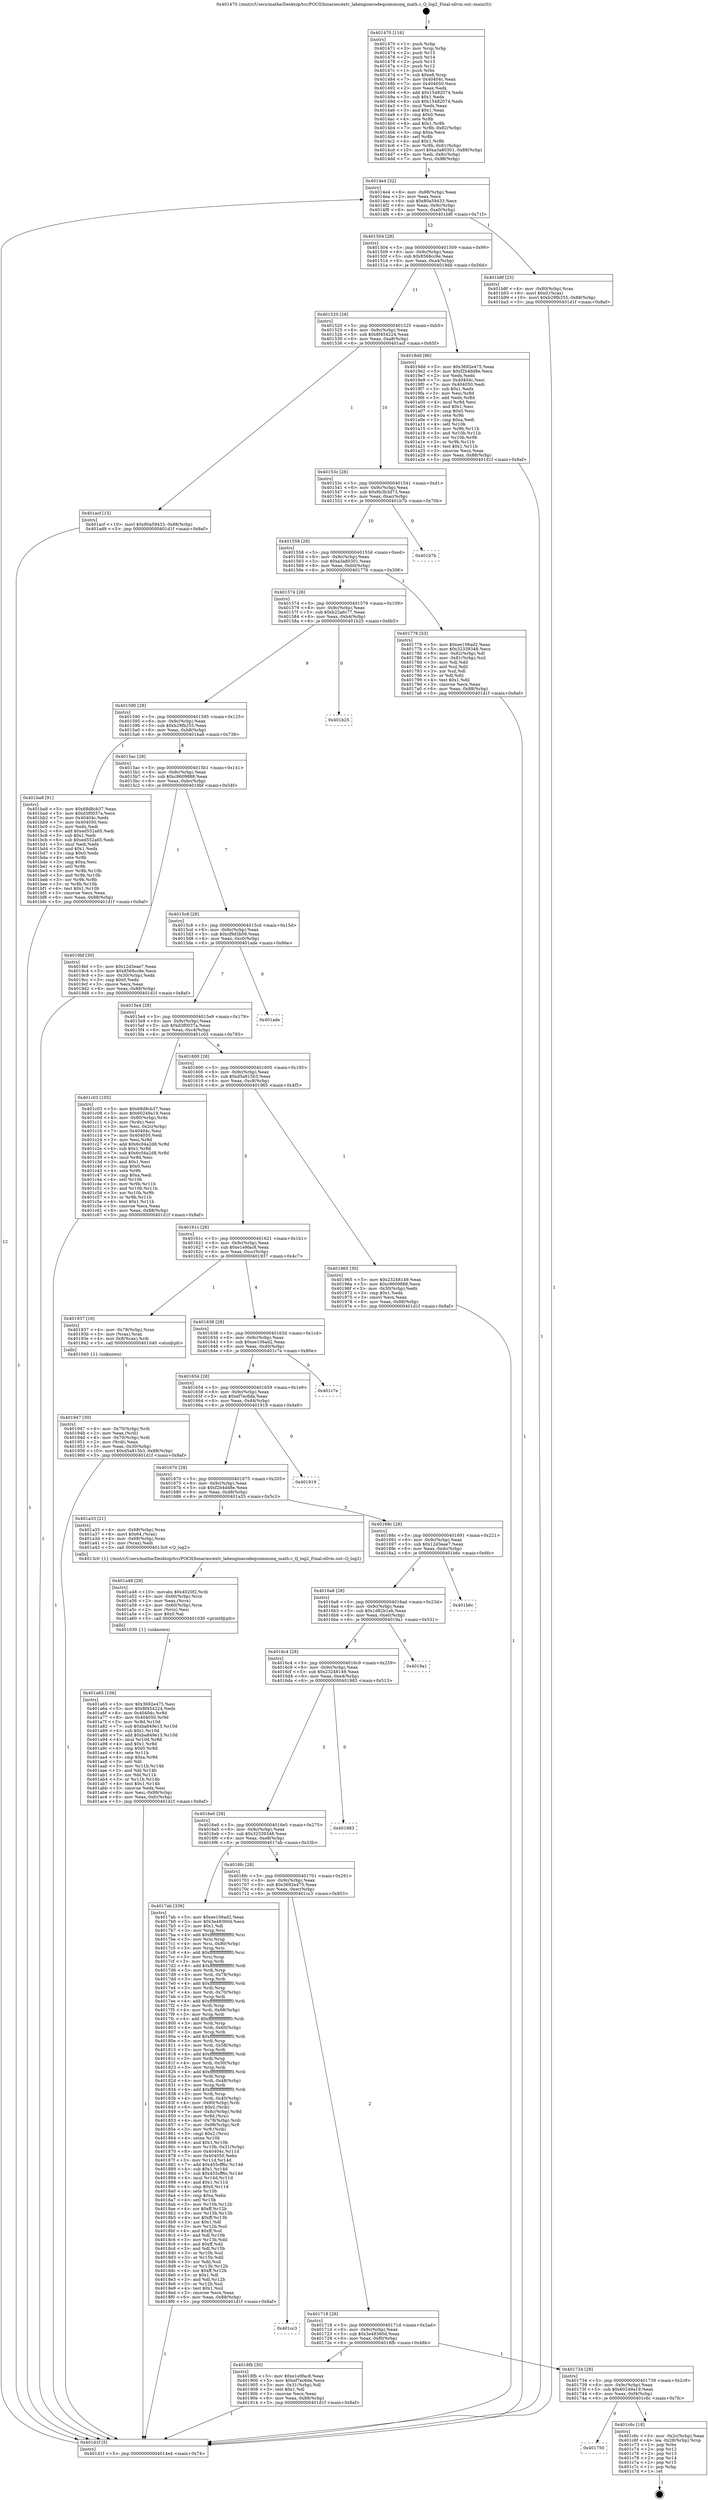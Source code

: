 digraph "0x401470" {
  label = "0x401470 (/mnt/c/Users/mathe/Desktop/tcc/POCII/binaries/extr_labenginecodeqcommonq_math.c_Q_log2_Final-ollvm.out::main(0))"
  labelloc = "t"
  node[shape=record]

  Entry [label="",width=0.3,height=0.3,shape=circle,fillcolor=black,style=filled]
  "0x4014e4" [label="{
     0x4014e4 [32]\l
     | [instrs]\l
     &nbsp;&nbsp;0x4014e4 \<+6\>: mov -0x88(%rbp),%eax\l
     &nbsp;&nbsp;0x4014ea \<+2\>: mov %eax,%ecx\l
     &nbsp;&nbsp;0x4014ec \<+6\>: sub $0x80a59433,%ecx\l
     &nbsp;&nbsp;0x4014f2 \<+6\>: mov %eax,-0x9c(%rbp)\l
     &nbsp;&nbsp;0x4014f8 \<+6\>: mov %ecx,-0xa0(%rbp)\l
     &nbsp;&nbsp;0x4014fe \<+6\>: je 0000000000401b8f \<main+0x71f\>\l
  }"]
  "0x401b8f" [label="{
     0x401b8f [25]\l
     | [instrs]\l
     &nbsp;&nbsp;0x401b8f \<+4\>: mov -0x80(%rbp),%rax\l
     &nbsp;&nbsp;0x401b93 \<+6\>: movl $0x0,(%rax)\l
     &nbsp;&nbsp;0x401b99 \<+10\>: movl $0xb29fb255,-0x88(%rbp)\l
     &nbsp;&nbsp;0x401ba3 \<+5\>: jmp 0000000000401d1f \<main+0x8af\>\l
  }"]
  "0x401504" [label="{
     0x401504 [28]\l
     | [instrs]\l
     &nbsp;&nbsp;0x401504 \<+5\>: jmp 0000000000401509 \<main+0x99\>\l
     &nbsp;&nbsp;0x401509 \<+6\>: mov -0x9c(%rbp),%eax\l
     &nbsp;&nbsp;0x40150f \<+5\>: sub $0x8568cc9e,%eax\l
     &nbsp;&nbsp;0x401514 \<+6\>: mov %eax,-0xa4(%rbp)\l
     &nbsp;&nbsp;0x40151a \<+6\>: je 00000000004019dd \<main+0x56d\>\l
  }"]
  Exit [label="",width=0.3,height=0.3,shape=circle,fillcolor=black,style=filled,peripheries=2]
  "0x4019dd" [label="{
     0x4019dd [86]\l
     | [instrs]\l
     &nbsp;&nbsp;0x4019dd \<+5\>: mov $0x3692e475,%eax\l
     &nbsp;&nbsp;0x4019e2 \<+5\>: mov $0xf2b4dd8e,%ecx\l
     &nbsp;&nbsp;0x4019e7 \<+2\>: xor %edx,%edx\l
     &nbsp;&nbsp;0x4019e9 \<+7\>: mov 0x40404c,%esi\l
     &nbsp;&nbsp;0x4019f0 \<+7\>: mov 0x404050,%edi\l
     &nbsp;&nbsp;0x4019f7 \<+3\>: sub $0x1,%edx\l
     &nbsp;&nbsp;0x4019fa \<+3\>: mov %esi,%r8d\l
     &nbsp;&nbsp;0x4019fd \<+3\>: add %edx,%r8d\l
     &nbsp;&nbsp;0x401a00 \<+4\>: imul %r8d,%esi\l
     &nbsp;&nbsp;0x401a04 \<+3\>: and $0x1,%esi\l
     &nbsp;&nbsp;0x401a07 \<+3\>: cmp $0x0,%esi\l
     &nbsp;&nbsp;0x401a0a \<+4\>: sete %r9b\l
     &nbsp;&nbsp;0x401a0e \<+3\>: cmp $0xa,%edi\l
     &nbsp;&nbsp;0x401a11 \<+4\>: setl %r10b\l
     &nbsp;&nbsp;0x401a15 \<+3\>: mov %r9b,%r11b\l
     &nbsp;&nbsp;0x401a18 \<+3\>: and %r10b,%r11b\l
     &nbsp;&nbsp;0x401a1b \<+3\>: xor %r10b,%r9b\l
     &nbsp;&nbsp;0x401a1e \<+3\>: or %r9b,%r11b\l
     &nbsp;&nbsp;0x401a21 \<+4\>: test $0x1,%r11b\l
     &nbsp;&nbsp;0x401a25 \<+3\>: cmovne %ecx,%eax\l
     &nbsp;&nbsp;0x401a28 \<+6\>: mov %eax,-0x88(%rbp)\l
     &nbsp;&nbsp;0x401a2e \<+5\>: jmp 0000000000401d1f \<main+0x8af\>\l
  }"]
  "0x401520" [label="{
     0x401520 [28]\l
     | [instrs]\l
     &nbsp;&nbsp;0x401520 \<+5\>: jmp 0000000000401525 \<main+0xb5\>\l
     &nbsp;&nbsp;0x401525 \<+6\>: mov -0x9c(%rbp),%eax\l
     &nbsp;&nbsp;0x40152b \<+5\>: sub $0x8f454224,%eax\l
     &nbsp;&nbsp;0x401530 \<+6\>: mov %eax,-0xa8(%rbp)\l
     &nbsp;&nbsp;0x401536 \<+6\>: je 0000000000401acf \<main+0x65f\>\l
  }"]
  "0x401750" [label="{
     0x401750\l
  }", style=dashed]
  "0x401acf" [label="{
     0x401acf [15]\l
     | [instrs]\l
     &nbsp;&nbsp;0x401acf \<+10\>: movl $0x80a59433,-0x88(%rbp)\l
     &nbsp;&nbsp;0x401ad9 \<+5\>: jmp 0000000000401d1f \<main+0x8af\>\l
  }"]
  "0x40153c" [label="{
     0x40153c [28]\l
     | [instrs]\l
     &nbsp;&nbsp;0x40153c \<+5\>: jmp 0000000000401541 \<main+0xd1\>\l
     &nbsp;&nbsp;0x401541 \<+6\>: mov -0x9c(%rbp),%eax\l
     &nbsp;&nbsp;0x401547 \<+5\>: sub $0x9b3b3d73,%eax\l
     &nbsp;&nbsp;0x40154c \<+6\>: mov %eax,-0xac(%rbp)\l
     &nbsp;&nbsp;0x401552 \<+6\>: je 0000000000401b7b \<main+0x70b\>\l
  }"]
  "0x401c6c" [label="{
     0x401c6c [18]\l
     | [instrs]\l
     &nbsp;&nbsp;0x401c6c \<+3\>: mov -0x2c(%rbp),%eax\l
     &nbsp;&nbsp;0x401c6f \<+4\>: lea -0x28(%rbp),%rsp\l
     &nbsp;&nbsp;0x401c73 \<+1\>: pop %rbx\l
     &nbsp;&nbsp;0x401c74 \<+2\>: pop %r12\l
     &nbsp;&nbsp;0x401c76 \<+2\>: pop %r13\l
     &nbsp;&nbsp;0x401c78 \<+2\>: pop %r14\l
     &nbsp;&nbsp;0x401c7a \<+2\>: pop %r15\l
     &nbsp;&nbsp;0x401c7c \<+1\>: pop %rbp\l
     &nbsp;&nbsp;0x401c7d \<+1\>: ret\l
  }"]
  "0x401b7b" [label="{
     0x401b7b\l
  }", style=dashed]
  "0x401558" [label="{
     0x401558 [28]\l
     | [instrs]\l
     &nbsp;&nbsp;0x401558 \<+5\>: jmp 000000000040155d \<main+0xed\>\l
     &nbsp;&nbsp;0x40155d \<+6\>: mov -0x9c(%rbp),%eax\l
     &nbsp;&nbsp;0x401563 \<+5\>: sub $0xa3a80301,%eax\l
     &nbsp;&nbsp;0x401568 \<+6\>: mov %eax,-0xb0(%rbp)\l
     &nbsp;&nbsp;0x40156e \<+6\>: je 0000000000401776 \<main+0x306\>\l
  }"]
  "0x401a65" [label="{
     0x401a65 [106]\l
     | [instrs]\l
     &nbsp;&nbsp;0x401a65 \<+5\>: mov $0x3692e475,%esi\l
     &nbsp;&nbsp;0x401a6a \<+5\>: mov $0x8f454224,%edx\l
     &nbsp;&nbsp;0x401a6f \<+8\>: mov 0x40404c,%r8d\l
     &nbsp;&nbsp;0x401a77 \<+8\>: mov 0x404050,%r9d\l
     &nbsp;&nbsp;0x401a7f \<+3\>: mov %r8d,%r10d\l
     &nbsp;&nbsp;0x401a82 \<+7\>: sub $0xba849e13,%r10d\l
     &nbsp;&nbsp;0x401a89 \<+4\>: sub $0x1,%r10d\l
     &nbsp;&nbsp;0x401a8d \<+7\>: add $0xba849e13,%r10d\l
     &nbsp;&nbsp;0x401a94 \<+4\>: imul %r10d,%r8d\l
     &nbsp;&nbsp;0x401a98 \<+4\>: and $0x1,%r8d\l
     &nbsp;&nbsp;0x401a9c \<+4\>: cmp $0x0,%r8d\l
     &nbsp;&nbsp;0x401aa0 \<+4\>: sete %r11b\l
     &nbsp;&nbsp;0x401aa4 \<+4\>: cmp $0xa,%r9d\l
     &nbsp;&nbsp;0x401aa8 \<+3\>: setl %bl\l
     &nbsp;&nbsp;0x401aab \<+3\>: mov %r11b,%r14b\l
     &nbsp;&nbsp;0x401aae \<+3\>: and %bl,%r14b\l
     &nbsp;&nbsp;0x401ab1 \<+3\>: xor %bl,%r11b\l
     &nbsp;&nbsp;0x401ab4 \<+3\>: or %r11b,%r14b\l
     &nbsp;&nbsp;0x401ab7 \<+4\>: test $0x1,%r14b\l
     &nbsp;&nbsp;0x401abb \<+3\>: cmovne %edx,%esi\l
     &nbsp;&nbsp;0x401abe \<+6\>: mov %esi,-0x88(%rbp)\l
     &nbsp;&nbsp;0x401ac4 \<+6\>: mov %eax,-0xfc(%rbp)\l
     &nbsp;&nbsp;0x401aca \<+5\>: jmp 0000000000401d1f \<main+0x8af\>\l
  }"]
  "0x401776" [label="{
     0x401776 [53]\l
     | [instrs]\l
     &nbsp;&nbsp;0x401776 \<+5\>: mov $0xee106ad2,%eax\l
     &nbsp;&nbsp;0x40177b \<+5\>: mov $0x32339348,%ecx\l
     &nbsp;&nbsp;0x401780 \<+6\>: mov -0x82(%rbp),%dl\l
     &nbsp;&nbsp;0x401786 \<+7\>: mov -0x81(%rbp),%sil\l
     &nbsp;&nbsp;0x40178d \<+3\>: mov %dl,%dil\l
     &nbsp;&nbsp;0x401790 \<+3\>: and %sil,%dil\l
     &nbsp;&nbsp;0x401793 \<+3\>: xor %sil,%dl\l
     &nbsp;&nbsp;0x401796 \<+3\>: or %dl,%dil\l
     &nbsp;&nbsp;0x401799 \<+4\>: test $0x1,%dil\l
     &nbsp;&nbsp;0x40179d \<+3\>: cmovne %ecx,%eax\l
     &nbsp;&nbsp;0x4017a0 \<+6\>: mov %eax,-0x88(%rbp)\l
     &nbsp;&nbsp;0x4017a6 \<+5\>: jmp 0000000000401d1f \<main+0x8af\>\l
  }"]
  "0x401574" [label="{
     0x401574 [28]\l
     | [instrs]\l
     &nbsp;&nbsp;0x401574 \<+5\>: jmp 0000000000401579 \<main+0x109\>\l
     &nbsp;&nbsp;0x401579 \<+6\>: mov -0x9c(%rbp),%eax\l
     &nbsp;&nbsp;0x40157f \<+5\>: sub $0xb22a6c77,%eax\l
     &nbsp;&nbsp;0x401584 \<+6\>: mov %eax,-0xb4(%rbp)\l
     &nbsp;&nbsp;0x40158a \<+6\>: je 0000000000401b25 \<main+0x6b5\>\l
  }"]
  "0x401d1f" [label="{
     0x401d1f [5]\l
     | [instrs]\l
     &nbsp;&nbsp;0x401d1f \<+5\>: jmp 00000000004014e4 \<main+0x74\>\l
  }"]
  "0x401470" [label="{
     0x401470 [116]\l
     | [instrs]\l
     &nbsp;&nbsp;0x401470 \<+1\>: push %rbp\l
     &nbsp;&nbsp;0x401471 \<+3\>: mov %rsp,%rbp\l
     &nbsp;&nbsp;0x401474 \<+2\>: push %r15\l
     &nbsp;&nbsp;0x401476 \<+2\>: push %r14\l
     &nbsp;&nbsp;0x401478 \<+2\>: push %r13\l
     &nbsp;&nbsp;0x40147a \<+2\>: push %r12\l
     &nbsp;&nbsp;0x40147c \<+1\>: push %rbx\l
     &nbsp;&nbsp;0x40147d \<+7\>: sub $0xe8,%rsp\l
     &nbsp;&nbsp;0x401484 \<+7\>: mov 0x40404c,%eax\l
     &nbsp;&nbsp;0x40148b \<+7\>: mov 0x404050,%ecx\l
     &nbsp;&nbsp;0x401492 \<+2\>: mov %eax,%edx\l
     &nbsp;&nbsp;0x401494 \<+6\>: add $0x15482074,%edx\l
     &nbsp;&nbsp;0x40149a \<+3\>: sub $0x1,%edx\l
     &nbsp;&nbsp;0x40149d \<+6\>: sub $0x15482074,%edx\l
     &nbsp;&nbsp;0x4014a3 \<+3\>: imul %edx,%eax\l
     &nbsp;&nbsp;0x4014a6 \<+3\>: and $0x1,%eax\l
     &nbsp;&nbsp;0x4014a9 \<+3\>: cmp $0x0,%eax\l
     &nbsp;&nbsp;0x4014ac \<+4\>: sete %r8b\l
     &nbsp;&nbsp;0x4014b0 \<+4\>: and $0x1,%r8b\l
     &nbsp;&nbsp;0x4014b4 \<+7\>: mov %r8b,-0x82(%rbp)\l
     &nbsp;&nbsp;0x4014bb \<+3\>: cmp $0xa,%ecx\l
     &nbsp;&nbsp;0x4014be \<+4\>: setl %r8b\l
     &nbsp;&nbsp;0x4014c2 \<+4\>: and $0x1,%r8b\l
     &nbsp;&nbsp;0x4014c6 \<+7\>: mov %r8b,-0x81(%rbp)\l
     &nbsp;&nbsp;0x4014cd \<+10\>: movl $0xa3a80301,-0x88(%rbp)\l
     &nbsp;&nbsp;0x4014d7 \<+6\>: mov %edi,-0x8c(%rbp)\l
     &nbsp;&nbsp;0x4014dd \<+7\>: mov %rsi,-0x98(%rbp)\l
  }"]
  "0x401a48" [label="{
     0x401a48 [29]\l
     | [instrs]\l
     &nbsp;&nbsp;0x401a48 \<+10\>: movabs $0x4020f2,%rdi\l
     &nbsp;&nbsp;0x401a52 \<+4\>: mov -0x60(%rbp),%rcx\l
     &nbsp;&nbsp;0x401a56 \<+2\>: mov %eax,(%rcx)\l
     &nbsp;&nbsp;0x401a58 \<+4\>: mov -0x60(%rbp),%rcx\l
     &nbsp;&nbsp;0x401a5c \<+2\>: mov (%rcx),%esi\l
     &nbsp;&nbsp;0x401a5e \<+2\>: mov $0x0,%al\l
     &nbsp;&nbsp;0x401a60 \<+5\>: call 0000000000401030 \<printf@plt\>\l
     | [calls]\l
     &nbsp;&nbsp;0x401030 \{1\} (unknown)\l
  }"]
  "0x401b25" [label="{
     0x401b25\l
  }", style=dashed]
  "0x401590" [label="{
     0x401590 [28]\l
     | [instrs]\l
     &nbsp;&nbsp;0x401590 \<+5\>: jmp 0000000000401595 \<main+0x125\>\l
     &nbsp;&nbsp;0x401595 \<+6\>: mov -0x9c(%rbp),%eax\l
     &nbsp;&nbsp;0x40159b \<+5\>: sub $0xb29fb255,%eax\l
     &nbsp;&nbsp;0x4015a0 \<+6\>: mov %eax,-0xb8(%rbp)\l
     &nbsp;&nbsp;0x4015a6 \<+6\>: je 0000000000401ba8 \<main+0x738\>\l
  }"]
  "0x401947" [label="{
     0x401947 [30]\l
     | [instrs]\l
     &nbsp;&nbsp;0x401947 \<+4\>: mov -0x70(%rbp),%rdi\l
     &nbsp;&nbsp;0x40194b \<+2\>: mov %eax,(%rdi)\l
     &nbsp;&nbsp;0x40194d \<+4\>: mov -0x70(%rbp),%rdi\l
     &nbsp;&nbsp;0x401951 \<+2\>: mov (%rdi),%eax\l
     &nbsp;&nbsp;0x401953 \<+3\>: mov %eax,-0x30(%rbp)\l
     &nbsp;&nbsp;0x401956 \<+10\>: movl $0xd5a915b3,-0x88(%rbp)\l
     &nbsp;&nbsp;0x401960 \<+5\>: jmp 0000000000401d1f \<main+0x8af\>\l
  }"]
  "0x401ba8" [label="{
     0x401ba8 [91]\l
     | [instrs]\l
     &nbsp;&nbsp;0x401ba8 \<+5\>: mov $0x68d8cb37,%eax\l
     &nbsp;&nbsp;0x401bad \<+5\>: mov $0xd3f0037a,%ecx\l
     &nbsp;&nbsp;0x401bb2 \<+7\>: mov 0x40404c,%edx\l
     &nbsp;&nbsp;0x401bb9 \<+7\>: mov 0x404050,%esi\l
     &nbsp;&nbsp;0x401bc0 \<+2\>: mov %edx,%edi\l
     &nbsp;&nbsp;0x401bc2 \<+6\>: add $0xed552a65,%edi\l
     &nbsp;&nbsp;0x401bc8 \<+3\>: sub $0x1,%edi\l
     &nbsp;&nbsp;0x401bcb \<+6\>: sub $0xed552a65,%edi\l
     &nbsp;&nbsp;0x401bd1 \<+3\>: imul %edi,%edx\l
     &nbsp;&nbsp;0x401bd4 \<+3\>: and $0x1,%edx\l
     &nbsp;&nbsp;0x401bd7 \<+3\>: cmp $0x0,%edx\l
     &nbsp;&nbsp;0x401bda \<+4\>: sete %r8b\l
     &nbsp;&nbsp;0x401bde \<+3\>: cmp $0xa,%esi\l
     &nbsp;&nbsp;0x401be1 \<+4\>: setl %r9b\l
     &nbsp;&nbsp;0x401be5 \<+3\>: mov %r8b,%r10b\l
     &nbsp;&nbsp;0x401be8 \<+3\>: and %r9b,%r10b\l
     &nbsp;&nbsp;0x401beb \<+3\>: xor %r9b,%r8b\l
     &nbsp;&nbsp;0x401bee \<+3\>: or %r8b,%r10b\l
     &nbsp;&nbsp;0x401bf1 \<+4\>: test $0x1,%r10b\l
     &nbsp;&nbsp;0x401bf5 \<+3\>: cmovne %ecx,%eax\l
     &nbsp;&nbsp;0x401bf8 \<+6\>: mov %eax,-0x88(%rbp)\l
     &nbsp;&nbsp;0x401bfe \<+5\>: jmp 0000000000401d1f \<main+0x8af\>\l
  }"]
  "0x4015ac" [label="{
     0x4015ac [28]\l
     | [instrs]\l
     &nbsp;&nbsp;0x4015ac \<+5\>: jmp 00000000004015b1 \<main+0x141\>\l
     &nbsp;&nbsp;0x4015b1 \<+6\>: mov -0x9c(%rbp),%eax\l
     &nbsp;&nbsp;0x4015b7 \<+5\>: sub $0xc9609888,%eax\l
     &nbsp;&nbsp;0x4015bc \<+6\>: mov %eax,-0xbc(%rbp)\l
     &nbsp;&nbsp;0x4015c2 \<+6\>: je 00000000004019bf \<main+0x54f\>\l
  }"]
  "0x401734" [label="{
     0x401734 [28]\l
     | [instrs]\l
     &nbsp;&nbsp;0x401734 \<+5\>: jmp 0000000000401739 \<main+0x2c9\>\l
     &nbsp;&nbsp;0x401739 \<+6\>: mov -0x9c(%rbp),%eax\l
     &nbsp;&nbsp;0x40173f \<+5\>: sub $0x60249a19,%eax\l
     &nbsp;&nbsp;0x401744 \<+6\>: mov %eax,-0xf4(%rbp)\l
     &nbsp;&nbsp;0x40174a \<+6\>: je 0000000000401c6c \<main+0x7fc\>\l
  }"]
  "0x4019bf" [label="{
     0x4019bf [30]\l
     | [instrs]\l
     &nbsp;&nbsp;0x4019bf \<+5\>: mov $0x12d3eae7,%eax\l
     &nbsp;&nbsp;0x4019c4 \<+5\>: mov $0x8568cc9e,%ecx\l
     &nbsp;&nbsp;0x4019c9 \<+3\>: mov -0x30(%rbp),%edx\l
     &nbsp;&nbsp;0x4019cc \<+3\>: cmp $0x0,%edx\l
     &nbsp;&nbsp;0x4019cf \<+3\>: cmove %ecx,%eax\l
     &nbsp;&nbsp;0x4019d2 \<+6\>: mov %eax,-0x88(%rbp)\l
     &nbsp;&nbsp;0x4019d8 \<+5\>: jmp 0000000000401d1f \<main+0x8af\>\l
  }"]
  "0x4015c8" [label="{
     0x4015c8 [28]\l
     | [instrs]\l
     &nbsp;&nbsp;0x4015c8 \<+5\>: jmp 00000000004015cd \<main+0x15d\>\l
     &nbsp;&nbsp;0x4015cd \<+6\>: mov -0x9c(%rbp),%eax\l
     &nbsp;&nbsp;0x4015d3 \<+5\>: sub $0xcf9d3b09,%eax\l
     &nbsp;&nbsp;0x4015d8 \<+6\>: mov %eax,-0xc0(%rbp)\l
     &nbsp;&nbsp;0x4015de \<+6\>: je 0000000000401ade \<main+0x66e\>\l
  }"]
  "0x4018fb" [label="{
     0x4018fb [30]\l
     | [instrs]\l
     &nbsp;&nbsp;0x4018fb \<+5\>: mov $0xe1e9fac8,%eax\l
     &nbsp;&nbsp;0x401900 \<+5\>: mov $0xef7ec6de,%ecx\l
     &nbsp;&nbsp;0x401905 \<+3\>: mov -0x31(%rbp),%dl\l
     &nbsp;&nbsp;0x401908 \<+3\>: test $0x1,%dl\l
     &nbsp;&nbsp;0x40190b \<+3\>: cmovne %ecx,%eax\l
     &nbsp;&nbsp;0x40190e \<+6\>: mov %eax,-0x88(%rbp)\l
     &nbsp;&nbsp;0x401914 \<+5\>: jmp 0000000000401d1f \<main+0x8af\>\l
  }"]
  "0x401ade" [label="{
     0x401ade\l
  }", style=dashed]
  "0x4015e4" [label="{
     0x4015e4 [28]\l
     | [instrs]\l
     &nbsp;&nbsp;0x4015e4 \<+5\>: jmp 00000000004015e9 \<main+0x179\>\l
     &nbsp;&nbsp;0x4015e9 \<+6\>: mov -0x9c(%rbp),%eax\l
     &nbsp;&nbsp;0x4015ef \<+5\>: sub $0xd3f0037a,%eax\l
     &nbsp;&nbsp;0x4015f4 \<+6\>: mov %eax,-0xc4(%rbp)\l
     &nbsp;&nbsp;0x4015fa \<+6\>: je 0000000000401c03 \<main+0x793\>\l
  }"]
  "0x401718" [label="{
     0x401718 [28]\l
     | [instrs]\l
     &nbsp;&nbsp;0x401718 \<+5\>: jmp 000000000040171d \<main+0x2ad\>\l
     &nbsp;&nbsp;0x40171d \<+6\>: mov -0x9c(%rbp),%eax\l
     &nbsp;&nbsp;0x401723 \<+5\>: sub $0x3e48360d,%eax\l
     &nbsp;&nbsp;0x401728 \<+6\>: mov %eax,-0xf0(%rbp)\l
     &nbsp;&nbsp;0x40172e \<+6\>: je 00000000004018fb \<main+0x48b\>\l
  }"]
  "0x401c03" [label="{
     0x401c03 [105]\l
     | [instrs]\l
     &nbsp;&nbsp;0x401c03 \<+5\>: mov $0x68d8cb37,%eax\l
     &nbsp;&nbsp;0x401c08 \<+5\>: mov $0x60249a19,%ecx\l
     &nbsp;&nbsp;0x401c0d \<+4\>: mov -0x80(%rbp),%rdx\l
     &nbsp;&nbsp;0x401c11 \<+2\>: mov (%rdx),%esi\l
     &nbsp;&nbsp;0x401c13 \<+3\>: mov %esi,-0x2c(%rbp)\l
     &nbsp;&nbsp;0x401c16 \<+7\>: mov 0x40404c,%esi\l
     &nbsp;&nbsp;0x401c1d \<+7\>: mov 0x404050,%edi\l
     &nbsp;&nbsp;0x401c24 \<+3\>: mov %esi,%r8d\l
     &nbsp;&nbsp;0x401c27 \<+7\>: add $0x6c04a2d8,%r8d\l
     &nbsp;&nbsp;0x401c2e \<+4\>: sub $0x1,%r8d\l
     &nbsp;&nbsp;0x401c32 \<+7\>: sub $0x6c04a2d8,%r8d\l
     &nbsp;&nbsp;0x401c39 \<+4\>: imul %r8d,%esi\l
     &nbsp;&nbsp;0x401c3d \<+3\>: and $0x1,%esi\l
     &nbsp;&nbsp;0x401c40 \<+3\>: cmp $0x0,%esi\l
     &nbsp;&nbsp;0x401c43 \<+4\>: sete %r9b\l
     &nbsp;&nbsp;0x401c47 \<+3\>: cmp $0xa,%edi\l
     &nbsp;&nbsp;0x401c4a \<+4\>: setl %r10b\l
     &nbsp;&nbsp;0x401c4e \<+3\>: mov %r9b,%r11b\l
     &nbsp;&nbsp;0x401c51 \<+3\>: and %r10b,%r11b\l
     &nbsp;&nbsp;0x401c54 \<+3\>: xor %r10b,%r9b\l
     &nbsp;&nbsp;0x401c57 \<+3\>: or %r9b,%r11b\l
     &nbsp;&nbsp;0x401c5a \<+4\>: test $0x1,%r11b\l
     &nbsp;&nbsp;0x401c5e \<+3\>: cmovne %ecx,%eax\l
     &nbsp;&nbsp;0x401c61 \<+6\>: mov %eax,-0x88(%rbp)\l
     &nbsp;&nbsp;0x401c67 \<+5\>: jmp 0000000000401d1f \<main+0x8af\>\l
  }"]
  "0x401600" [label="{
     0x401600 [28]\l
     | [instrs]\l
     &nbsp;&nbsp;0x401600 \<+5\>: jmp 0000000000401605 \<main+0x195\>\l
     &nbsp;&nbsp;0x401605 \<+6\>: mov -0x9c(%rbp),%eax\l
     &nbsp;&nbsp;0x40160b \<+5\>: sub $0xd5a915b3,%eax\l
     &nbsp;&nbsp;0x401610 \<+6\>: mov %eax,-0xc8(%rbp)\l
     &nbsp;&nbsp;0x401616 \<+6\>: je 0000000000401965 \<main+0x4f5\>\l
  }"]
  "0x401cc3" [label="{
     0x401cc3\l
  }", style=dashed]
  "0x401965" [label="{
     0x401965 [30]\l
     | [instrs]\l
     &nbsp;&nbsp;0x401965 \<+5\>: mov $0x23248149,%eax\l
     &nbsp;&nbsp;0x40196a \<+5\>: mov $0xc9609888,%ecx\l
     &nbsp;&nbsp;0x40196f \<+3\>: mov -0x30(%rbp),%edx\l
     &nbsp;&nbsp;0x401972 \<+3\>: cmp $0x1,%edx\l
     &nbsp;&nbsp;0x401975 \<+3\>: cmovl %ecx,%eax\l
     &nbsp;&nbsp;0x401978 \<+6\>: mov %eax,-0x88(%rbp)\l
     &nbsp;&nbsp;0x40197e \<+5\>: jmp 0000000000401d1f \<main+0x8af\>\l
  }"]
  "0x40161c" [label="{
     0x40161c [28]\l
     | [instrs]\l
     &nbsp;&nbsp;0x40161c \<+5\>: jmp 0000000000401621 \<main+0x1b1\>\l
     &nbsp;&nbsp;0x401621 \<+6\>: mov -0x9c(%rbp),%eax\l
     &nbsp;&nbsp;0x401627 \<+5\>: sub $0xe1e9fac8,%eax\l
     &nbsp;&nbsp;0x40162c \<+6\>: mov %eax,-0xcc(%rbp)\l
     &nbsp;&nbsp;0x401632 \<+6\>: je 0000000000401937 \<main+0x4c7\>\l
  }"]
  "0x4016fc" [label="{
     0x4016fc [28]\l
     | [instrs]\l
     &nbsp;&nbsp;0x4016fc \<+5\>: jmp 0000000000401701 \<main+0x291\>\l
     &nbsp;&nbsp;0x401701 \<+6\>: mov -0x9c(%rbp),%eax\l
     &nbsp;&nbsp;0x401707 \<+5\>: sub $0x3692e475,%eax\l
     &nbsp;&nbsp;0x40170c \<+6\>: mov %eax,-0xec(%rbp)\l
     &nbsp;&nbsp;0x401712 \<+6\>: je 0000000000401cc3 \<main+0x853\>\l
  }"]
  "0x401937" [label="{
     0x401937 [16]\l
     | [instrs]\l
     &nbsp;&nbsp;0x401937 \<+4\>: mov -0x78(%rbp),%rax\l
     &nbsp;&nbsp;0x40193b \<+3\>: mov (%rax),%rax\l
     &nbsp;&nbsp;0x40193e \<+4\>: mov 0x8(%rax),%rdi\l
     &nbsp;&nbsp;0x401942 \<+5\>: call 0000000000401040 \<atoi@plt\>\l
     | [calls]\l
     &nbsp;&nbsp;0x401040 \{1\} (unknown)\l
  }"]
  "0x401638" [label="{
     0x401638 [28]\l
     | [instrs]\l
     &nbsp;&nbsp;0x401638 \<+5\>: jmp 000000000040163d \<main+0x1cd\>\l
     &nbsp;&nbsp;0x40163d \<+6\>: mov -0x9c(%rbp),%eax\l
     &nbsp;&nbsp;0x401643 \<+5\>: sub $0xee106ad2,%eax\l
     &nbsp;&nbsp;0x401648 \<+6\>: mov %eax,-0xd0(%rbp)\l
     &nbsp;&nbsp;0x40164e \<+6\>: je 0000000000401c7e \<main+0x80e\>\l
  }"]
  "0x4017ab" [label="{
     0x4017ab [336]\l
     | [instrs]\l
     &nbsp;&nbsp;0x4017ab \<+5\>: mov $0xee106ad2,%eax\l
     &nbsp;&nbsp;0x4017b0 \<+5\>: mov $0x3e48360d,%ecx\l
     &nbsp;&nbsp;0x4017b5 \<+2\>: mov $0x1,%dl\l
     &nbsp;&nbsp;0x4017b7 \<+3\>: mov %rsp,%rsi\l
     &nbsp;&nbsp;0x4017ba \<+4\>: add $0xfffffffffffffff0,%rsi\l
     &nbsp;&nbsp;0x4017be \<+3\>: mov %rsi,%rsp\l
     &nbsp;&nbsp;0x4017c1 \<+4\>: mov %rsi,-0x80(%rbp)\l
     &nbsp;&nbsp;0x4017c5 \<+3\>: mov %rsp,%rsi\l
     &nbsp;&nbsp;0x4017c8 \<+4\>: add $0xfffffffffffffff0,%rsi\l
     &nbsp;&nbsp;0x4017cc \<+3\>: mov %rsi,%rsp\l
     &nbsp;&nbsp;0x4017cf \<+3\>: mov %rsp,%rdi\l
     &nbsp;&nbsp;0x4017d2 \<+4\>: add $0xfffffffffffffff0,%rdi\l
     &nbsp;&nbsp;0x4017d6 \<+3\>: mov %rdi,%rsp\l
     &nbsp;&nbsp;0x4017d9 \<+4\>: mov %rdi,-0x78(%rbp)\l
     &nbsp;&nbsp;0x4017dd \<+3\>: mov %rsp,%rdi\l
     &nbsp;&nbsp;0x4017e0 \<+4\>: add $0xfffffffffffffff0,%rdi\l
     &nbsp;&nbsp;0x4017e4 \<+3\>: mov %rdi,%rsp\l
     &nbsp;&nbsp;0x4017e7 \<+4\>: mov %rdi,-0x70(%rbp)\l
     &nbsp;&nbsp;0x4017eb \<+3\>: mov %rsp,%rdi\l
     &nbsp;&nbsp;0x4017ee \<+4\>: add $0xfffffffffffffff0,%rdi\l
     &nbsp;&nbsp;0x4017f2 \<+3\>: mov %rdi,%rsp\l
     &nbsp;&nbsp;0x4017f5 \<+4\>: mov %rdi,-0x68(%rbp)\l
     &nbsp;&nbsp;0x4017f9 \<+3\>: mov %rsp,%rdi\l
     &nbsp;&nbsp;0x4017fc \<+4\>: add $0xfffffffffffffff0,%rdi\l
     &nbsp;&nbsp;0x401800 \<+3\>: mov %rdi,%rsp\l
     &nbsp;&nbsp;0x401803 \<+4\>: mov %rdi,-0x60(%rbp)\l
     &nbsp;&nbsp;0x401807 \<+3\>: mov %rsp,%rdi\l
     &nbsp;&nbsp;0x40180a \<+4\>: add $0xfffffffffffffff0,%rdi\l
     &nbsp;&nbsp;0x40180e \<+3\>: mov %rdi,%rsp\l
     &nbsp;&nbsp;0x401811 \<+4\>: mov %rdi,-0x58(%rbp)\l
     &nbsp;&nbsp;0x401815 \<+3\>: mov %rsp,%rdi\l
     &nbsp;&nbsp;0x401818 \<+4\>: add $0xfffffffffffffff0,%rdi\l
     &nbsp;&nbsp;0x40181c \<+3\>: mov %rdi,%rsp\l
     &nbsp;&nbsp;0x40181f \<+4\>: mov %rdi,-0x50(%rbp)\l
     &nbsp;&nbsp;0x401823 \<+3\>: mov %rsp,%rdi\l
     &nbsp;&nbsp;0x401826 \<+4\>: add $0xfffffffffffffff0,%rdi\l
     &nbsp;&nbsp;0x40182a \<+3\>: mov %rdi,%rsp\l
     &nbsp;&nbsp;0x40182d \<+4\>: mov %rdi,-0x48(%rbp)\l
     &nbsp;&nbsp;0x401831 \<+3\>: mov %rsp,%rdi\l
     &nbsp;&nbsp;0x401834 \<+4\>: add $0xfffffffffffffff0,%rdi\l
     &nbsp;&nbsp;0x401838 \<+3\>: mov %rdi,%rsp\l
     &nbsp;&nbsp;0x40183b \<+4\>: mov %rdi,-0x40(%rbp)\l
     &nbsp;&nbsp;0x40183f \<+4\>: mov -0x80(%rbp),%rdi\l
     &nbsp;&nbsp;0x401843 \<+6\>: movl $0x0,(%rdi)\l
     &nbsp;&nbsp;0x401849 \<+7\>: mov -0x8c(%rbp),%r8d\l
     &nbsp;&nbsp;0x401850 \<+3\>: mov %r8d,(%rsi)\l
     &nbsp;&nbsp;0x401853 \<+4\>: mov -0x78(%rbp),%rdi\l
     &nbsp;&nbsp;0x401857 \<+7\>: mov -0x98(%rbp),%r9\l
     &nbsp;&nbsp;0x40185e \<+3\>: mov %r9,(%rdi)\l
     &nbsp;&nbsp;0x401861 \<+3\>: cmpl $0x2,(%rsi)\l
     &nbsp;&nbsp;0x401864 \<+4\>: setne %r10b\l
     &nbsp;&nbsp;0x401868 \<+4\>: and $0x1,%r10b\l
     &nbsp;&nbsp;0x40186c \<+4\>: mov %r10b,-0x31(%rbp)\l
     &nbsp;&nbsp;0x401870 \<+8\>: mov 0x40404c,%r11d\l
     &nbsp;&nbsp;0x401878 \<+7\>: mov 0x404050,%ebx\l
     &nbsp;&nbsp;0x40187f \<+3\>: mov %r11d,%r14d\l
     &nbsp;&nbsp;0x401882 \<+7\>: add $0x455cff6c,%r14d\l
     &nbsp;&nbsp;0x401889 \<+4\>: sub $0x1,%r14d\l
     &nbsp;&nbsp;0x40188d \<+7\>: sub $0x455cff6c,%r14d\l
     &nbsp;&nbsp;0x401894 \<+4\>: imul %r14d,%r11d\l
     &nbsp;&nbsp;0x401898 \<+4\>: and $0x1,%r11d\l
     &nbsp;&nbsp;0x40189c \<+4\>: cmp $0x0,%r11d\l
     &nbsp;&nbsp;0x4018a0 \<+4\>: sete %r10b\l
     &nbsp;&nbsp;0x4018a4 \<+3\>: cmp $0xa,%ebx\l
     &nbsp;&nbsp;0x4018a7 \<+4\>: setl %r15b\l
     &nbsp;&nbsp;0x4018ab \<+3\>: mov %r10b,%r12b\l
     &nbsp;&nbsp;0x4018ae \<+4\>: xor $0xff,%r12b\l
     &nbsp;&nbsp;0x4018b2 \<+3\>: mov %r15b,%r13b\l
     &nbsp;&nbsp;0x4018b5 \<+4\>: xor $0xff,%r13b\l
     &nbsp;&nbsp;0x4018b9 \<+3\>: xor $0x1,%dl\l
     &nbsp;&nbsp;0x4018bc \<+3\>: mov %r12b,%sil\l
     &nbsp;&nbsp;0x4018bf \<+4\>: and $0xff,%sil\l
     &nbsp;&nbsp;0x4018c3 \<+3\>: and %dl,%r10b\l
     &nbsp;&nbsp;0x4018c6 \<+3\>: mov %r13b,%dil\l
     &nbsp;&nbsp;0x4018c9 \<+4\>: and $0xff,%dil\l
     &nbsp;&nbsp;0x4018cd \<+3\>: and %dl,%r15b\l
     &nbsp;&nbsp;0x4018d0 \<+3\>: or %r10b,%sil\l
     &nbsp;&nbsp;0x4018d3 \<+3\>: or %r15b,%dil\l
     &nbsp;&nbsp;0x4018d6 \<+3\>: xor %dil,%sil\l
     &nbsp;&nbsp;0x4018d9 \<+3\>: or %r13b,%r12b\l
     &nbsp;&nbsp;0x4018dc \<+4\>: xor $0xff,%r12b\l
     &nbsp;&nbsp;0x4018e0 \<+3\>: or $0x1,%dl\l
     &nbsp;&nbsp;0x4018e3 \<+3\>: and %dl,%r12b\l
     &nbsp;&nbsp;0x4018e6 \<+3\>: or %r12b,%sil\l
     &nbsp;&nbsp;0x4018e9 \<+4\>: test $0x1,%sil\l
     &nbsp;&nbsp;0x4018ed \<+3\>: cmovne %ecx,%eax\l
     &nbsp;&nbsp;0x4018f0 \<+6\>: mov %eax,-0x88(%rbp)\l
     &nbsp;&nbsp;0x4018f6 \<+5\>: jmp 0000000000401d1f \<main+0x8af\>\l
  }"]
  "0x401c7e" [label="{
     0x401c7e\l
  }", style=dashed]
  "0x401654" [label="{
     0x401654 [28]\l
     | [instrs]\l
     &nbsp;&nbsp;0x401654 \<+5\>: jmp 0000000000401659 \<main+0x1e9\>\l
     &nbsp;&nbsp;0x401659 \<+6\>: mov -0x9c(%rbp),%eax\l
     &nbsp;&nbsp;0x40165f \<+5\>: sub $0xef7ec6de,%eax\l
     &nbsp;&nbsp;0x401664 \<+6\>: mov %eax,-0xd4(%rbp)\l
     &nbsp;&nbsp;0x40166a \<+6\>: je 0000000000401919 \<main+0x4a9\>\l
  }"]
  "0x4016e0" [label="{
     0x4016e0 [28]\l
     | [instrs]\l
     &nbsp;&nbsp;0x4016e0 \<+5\>: jmp 00000000004016e5 \<main+0x275\>\l
     &nbsp;&nbsp;0x4016e5 \<+6\>: mov -0x9c(%rbp),%eax\l
     &nbsp;&nbsp;0x4016eb \<+5\>: sub $0x32339348,%eax\l
     &nbsp;&nbsp;0x4016f0 \<+6\>: mov %eax,-0xe8(%rbp)\l
     &nbsp;&nbsp;0x4016f6 \<+6\>: je 00000000004017ab \<main+0x33b\>\l
  }"]
  "0x401919" [label="{
     0x401919\l
  }", style=dashed]
  "0x401670" [label="{
     0x401670 [28]\l
     | [instrs]\l
     &nbsp;&nbsp;0x401670 \<+5\>: jmp 0000000000401675 \<main+0x205\>\l
     &nbsp;&nbsp;0x401675 \<+6\>: mov -0x9c(%rbp),%eax\l
     &nbsp;&nbsp;0x40167b \<+5\>: sub $0xf2b4dd8e,%eax\l
     &nbsp;&nbsp;0x401680 \<+6\>: mov %eax,-0xd8(%rbp)\l
     &nbsp;&nbsp;0x401686 \<+6\>: je 0000000000401a33 \<main+0x5c3\>\l
  }"]
  "0x401983" [label="{
     0x401983\l
  }", style=dashed]
  "0x401a33" [label="{
     0x401a33 [21]\l
     | [instrs]\l
     &nbsp;&nbsp;0x401a33 \<+4\>: mov -0x68(%rbp),%rax\l
     &nbsp;&nbsp;0x401a37 \<+6\>: movl $0x64,(%rax)\l
     &nbsp;&nbsp;0x401a3d \<+4\>: mov -0x68(%rbp),%rax\l
     &nbsp;&nbsp;0x401a41 \<+2\>: mov (%rax),%edi\l
     &nbsp;&nbsp;0x401a43 \<+5\>: call 00000000004013c0 \<Q_log2\>\l
     | [calls]\l
     &nbsp;&nbsp;0x4013c0 \{1\} (/mnt/c/Users/mathe/Desktop/tcc/POCII/binaries/extr_labenginecodeqcommonq_math.c_Q_log2_Final-ollvm.out::Q_log2)\l
  }"]
  "0x40168c" [label="{
     0x40168c [28]\l
     | [instrs]\l
     &nbsp;&nbsp;0x40168c \<+5\>: jmp 0000000000401691 \<main+0x221\>\l
     &nbsp;&nbsp;0x401691 \<+6\>: mov -0x9c(%rbp),%eax\l
     &nbsp;&nbsp;0x401697 \<+5\>: sub $0x12d3eae7,%eax\l
     &nbsp;&nbsp;0x40169c \<+6\>: mov %eax,-0xdc(%rbp)\l
     &nbsp;&nbsp;0x4016a2 \<+6\>: je 0000000000401b6c \<main+0x6fc\>\l
  }"]
  "0x4016c4" [label="{
     0x4016c4 [28]\l
     | [instrs]\l
     &nbsp;&nbsp;0x4016c4 \<+5\>: jmp 00000000004016c9 \<main+0x259\>\l
     &nbsp;&nbsp;0x4016c9 \<+6\>: mov -0x9c(%rbp),%eax\l
     &nbsp;&nbsp;0x4016cf \<+5\>: sub $0x23248149,%eax\l
     &nbsp;&nbsp;0x4016d4 \<+6\>: mov %eax,-0xe4(%rbp)\l
     &nbsp;&nbsp;0x4016da \<+6\>: je 0000000000401983 \<main+0x513\>\l
  }"]
  "0x401b6c" [label="{
     0x401b6c\l
  }", style=dashed]
  "0x4016a8" [label="{
     0x4016a8 [28]\l
     | [instrs]\l
     &nbsp;&nbsp;0x4016a8 \<+5\>: jmp 00000000004016ad \<main+0x23d\>\l
     &nbsp;&nbsp;0x4016ad \<+6\>: mov -0x9c(%rbp),%eax\l
     &nbsp;&nbsp;0x4016b3 \<+5\>: sub $0x1d82b1eb,%eax\l
     &nbsp;&nbsp;0x4016b8 \<+6\>: mov %eax,-0xe0(%rbp)\l
     &nbsp;&nbsp;0x4016be \<+6\>: je 00000000004019a1 \<main+0x531\>\l
  }"]
  "0x4019a1" [label="{
     0x4019a1\l
  }", style=dashed]
  Entry -> "0x401470" [label=" 1"]
  "0x4014e4" -> "0x401b8f" [label=" 1"]
  "0x4014e4" -> "0x401504" [label=" 12"]
  "0x401c6c" -> Exit [label=" 1"]
  "0x401504" -> "0x4019dd" [label=" 1"]
  "0x401504" -> "0x401520" [label=" 11"]
  "0x401734" -> "0x401750" [label=" 0"]
  "0x401520" -> "0x401acf" [label=" 1"]
  "0x401520" -> "0x40153c" [label=" 10"]
  "0x401734" -> "0x401c6c" [label=" 1"]
  "0x40153c" -> "0x401b7b" [label=" 0"]
  "0x40153c" -> "0x401558" [label=" 10"]
  "0x401c03" -> "0x401d1f" [label=" 1"]
  "0x401558" -> "0x401776" [label=" 1"]
  "0x401558" -> "0x401574" [label=" 9"]
  "0x401776" -> "0x401d1f" [label=" 1"]
  "0x401470" -> "0x4014e4" [label=" 1"]
  "0x401d1f" -> "0x4014e4" [label=" 12"]
  "0x401ba8" -> "0x401d1f" [label=" 1"]
  "0x401574" -> "0x401b25" [label=" 0"]
  "0x401574" -> "0x401590" [label=" 9"]
  "0x401b8f" -> "0x401d1f" [label=" 1"]
  "0x401590" -> "0x401ba8" [label=" 1"]
  "0x401590" -> "0x4015ac" [label=" 8"]
  "0x401acf" -> "0x401d1f" [label=" 1"]
  "0x4015ac" -> "0x4019bf" [label=" 1"]
  "0x4015ac" -> "0x4015c8" [label=" 7"]
  "0x401a65" -> "0x401d1f" [label=" 1"]
  "0x4015c8" -> "0x401ade" [label=" 0"]
  "0x4015c8" -> "0x4015e4" [label=" 7"]
  "0x401a48" -> "0x401a65" [label=" 1"]
  "0x4015e4" -> "0x401c03" [label=" 1"]
  "0x4015e4" -> "0x401600" [label=" 6"]
  "0x4019dd" -> "0x401d1f" [label=" 1"]
  "0x401600" -> "0x401965" [label=" 1"]
  "0x401600" -> "0x40161c" [label=" 5"]
  "0x4019bf" -> "0x401d1f" [label=" 1"]
  "0x40161c" -> "0x401937" [label=" 1"]
  "0x40161c" -> "0x401638" [label=" 4"]
  "0x401937" -> "0x401947" [label=" 1"]
  "0x401638" -> "0x401c7e" [label=" 0"]
  "0x401638" -> "0x401654" [label=" 4"]
  "0x4018fb" -> "0x401d1f" [label=" 1"]
  "0x401654" -> "0x401919" [label=" 0"]
  "0x401654" -> "0x401670" [label=" 4"]
  "0x401718" -> "0x4018fb" [label=" 1"]
  "0x401670" -> "0x401a33" [label=" 1"]
  "0x401670" -> "0x40168c" [label=" 3"]
  "0x401a33" -> "0x401a48" [label=" 1"]
  "0x40168c" -> "0x401b6c" [label=" 0"]
  "0x40168c" -> "0x4016a8" [label=" 3"]
  "0x4016fc" -> "0x401cc3" [label=" 0"]
  "0x4016a8" -> "0x4019a1" [label=" 0"]
  "0x4016a8" -> "0x4016c4" [label=" 3"]
  "0x4016fc" -> "0x401718" [label=" 2"]
  "0x4016c4" -> "0x401983" [label=" 0"]
  "0x4016c4" -> "0x4016e0" [label=" 3"]
  "0x401718" -> "0x401734" [label=" 1"]
  "0x4016e0" -> "0x4017ab" [label=" 1"]
  "0x4016e0" -> "0x4016fc" [label=" 2"]
  "0x401947" -> "0x401d1f" [label=" 1"]
  "0x4017ab" -> "0x401d1f" [label=" 1"]
  "0x401965" -> "0x401d1f" [label=" 1"]
}
